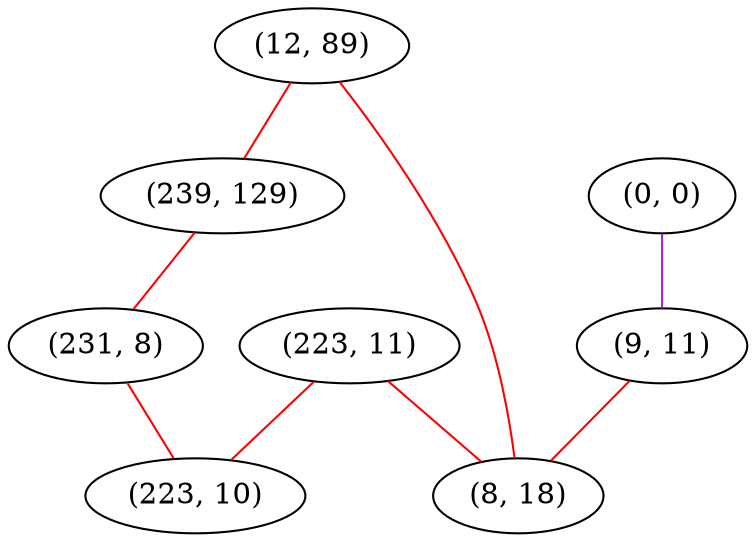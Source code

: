 graph "" {
"(223, 11)";
"(0, 0)";
"(12, 89)";
"(239, 129)";
"(9, 11)";
"(8, 18)";
"(231, 8)";
"(223, 10)";
"(223, 11)" -- "(8, 18)"  [color=red, key=0, weight=1];
"(223, 11)" -- "(223, 10)"  [color=red, key=0, weight=1];
"(0, 0)" -- "(9, 11)"  [color=purple, key=0, weight=4];
"(12, 89)" -- "(8, 18)"  [color=red, key=0, weight=1];
"(12, 89)" -- "(239, 129)"  [color=red, key=0, weight=1];
"(239, 129)" -- "(231, 8)"  [color=red, key=0, weight=1];
"(9, 11)" -- "(8, 18)"  [color=red, key=0, weight=1];
"(231, 8)" -- "(223, 10)"  [color=red, key=0, weight=1];
}
